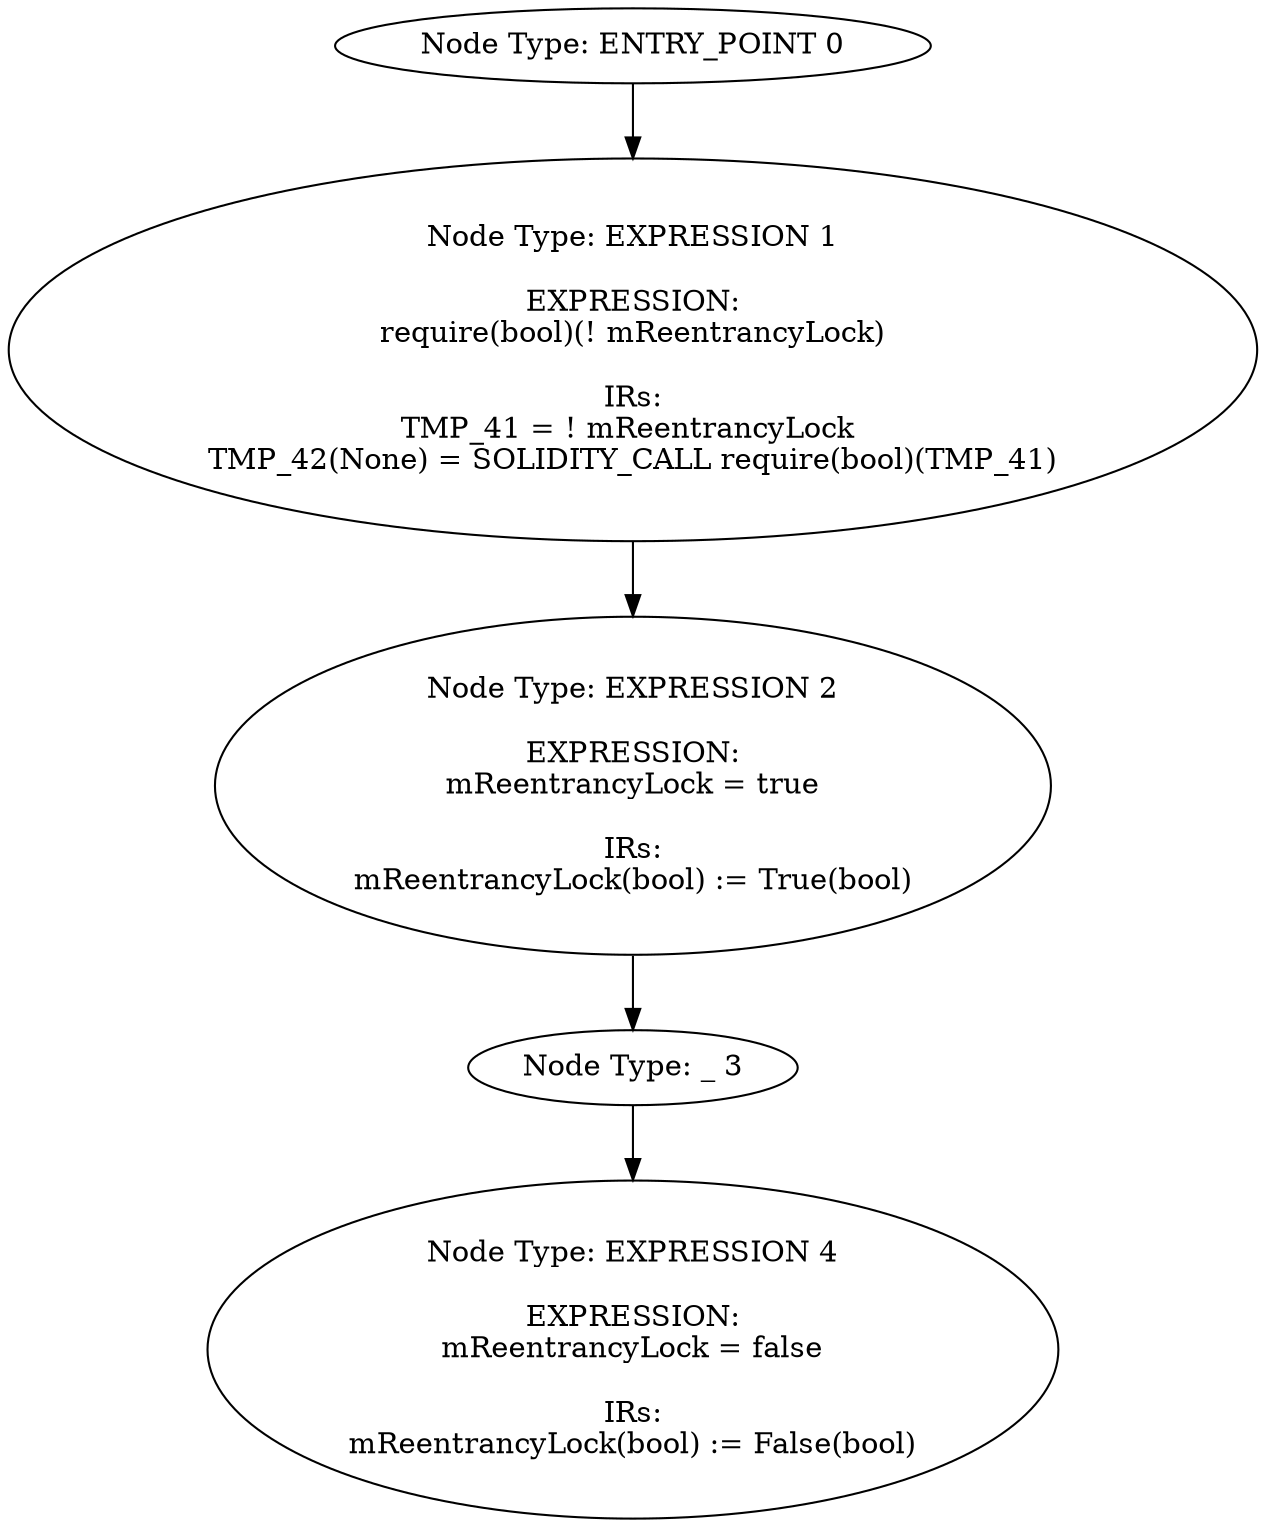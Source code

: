 digraph{
0[label="Node Type: ENTRY_POINT 0
"];
0->1;
1[label="Node Type: EXPRESSION 1

EXPRESSION:
require(bool)(! mReentrancyLock)

IRs:
TMP_41 = ! mReentrancyLock 
TMP_42(None) = SOLIDITY_CALL require(bool)(TMP_41)"];
1->2;
2[label="Node Type: EXPRESSION 2

EXPRESSION:
mReentrancyLock = true

IRs:
mReentrancyLock(bool) := True(bool)"];
2->3;
3[label="Node Type: _ 3
"];
3->4;
4[label="Node Type: EXPRESSION 4

EXPRESSION:
mReentrancyLock = false

IRs:
mReentrancyLock(bool) := False(bool)"];
}
